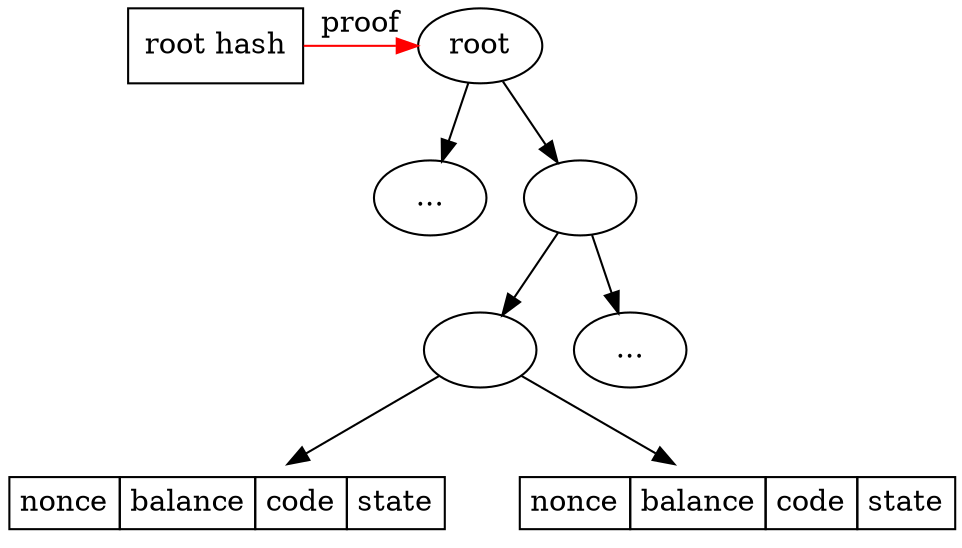 digraph D {
{
rank=same;
        oroot [label="root hash",shape=rect]
	root
}
    	l [label="..."]
    	r [label=""] 
	rl [label=""]
	rr [label="..."] 
	{
        	rank=same;
		sleaf00000000 [shape=none,margin=0,label=<<table border="0" cellborder="1" cellspacing="0" cellpadding="4"><tr><td port="0">nonce</td><td port="balanceto">balance</td><td>code</td><td>state</td></tr></table>>]
		sleaf00000008 [shape=none,margin=0,label=<<table border="0" cellborder="1" cellspacing="0" cellpadding="4"><tr><td port="0">nonce</td><td port="balancefrom">balance</td><td>code</td><td>state</td></tr></table>>]
	}

        root -> l
        root -> r
        r -> rl
        r -> rr
        rl -> sleaf00000000
        rl -> sleaf00000008
       
        oroot -> root [label="proof",color=red]
        sleaf00000000 -> sleaf00000008 [style=invis]
    }
